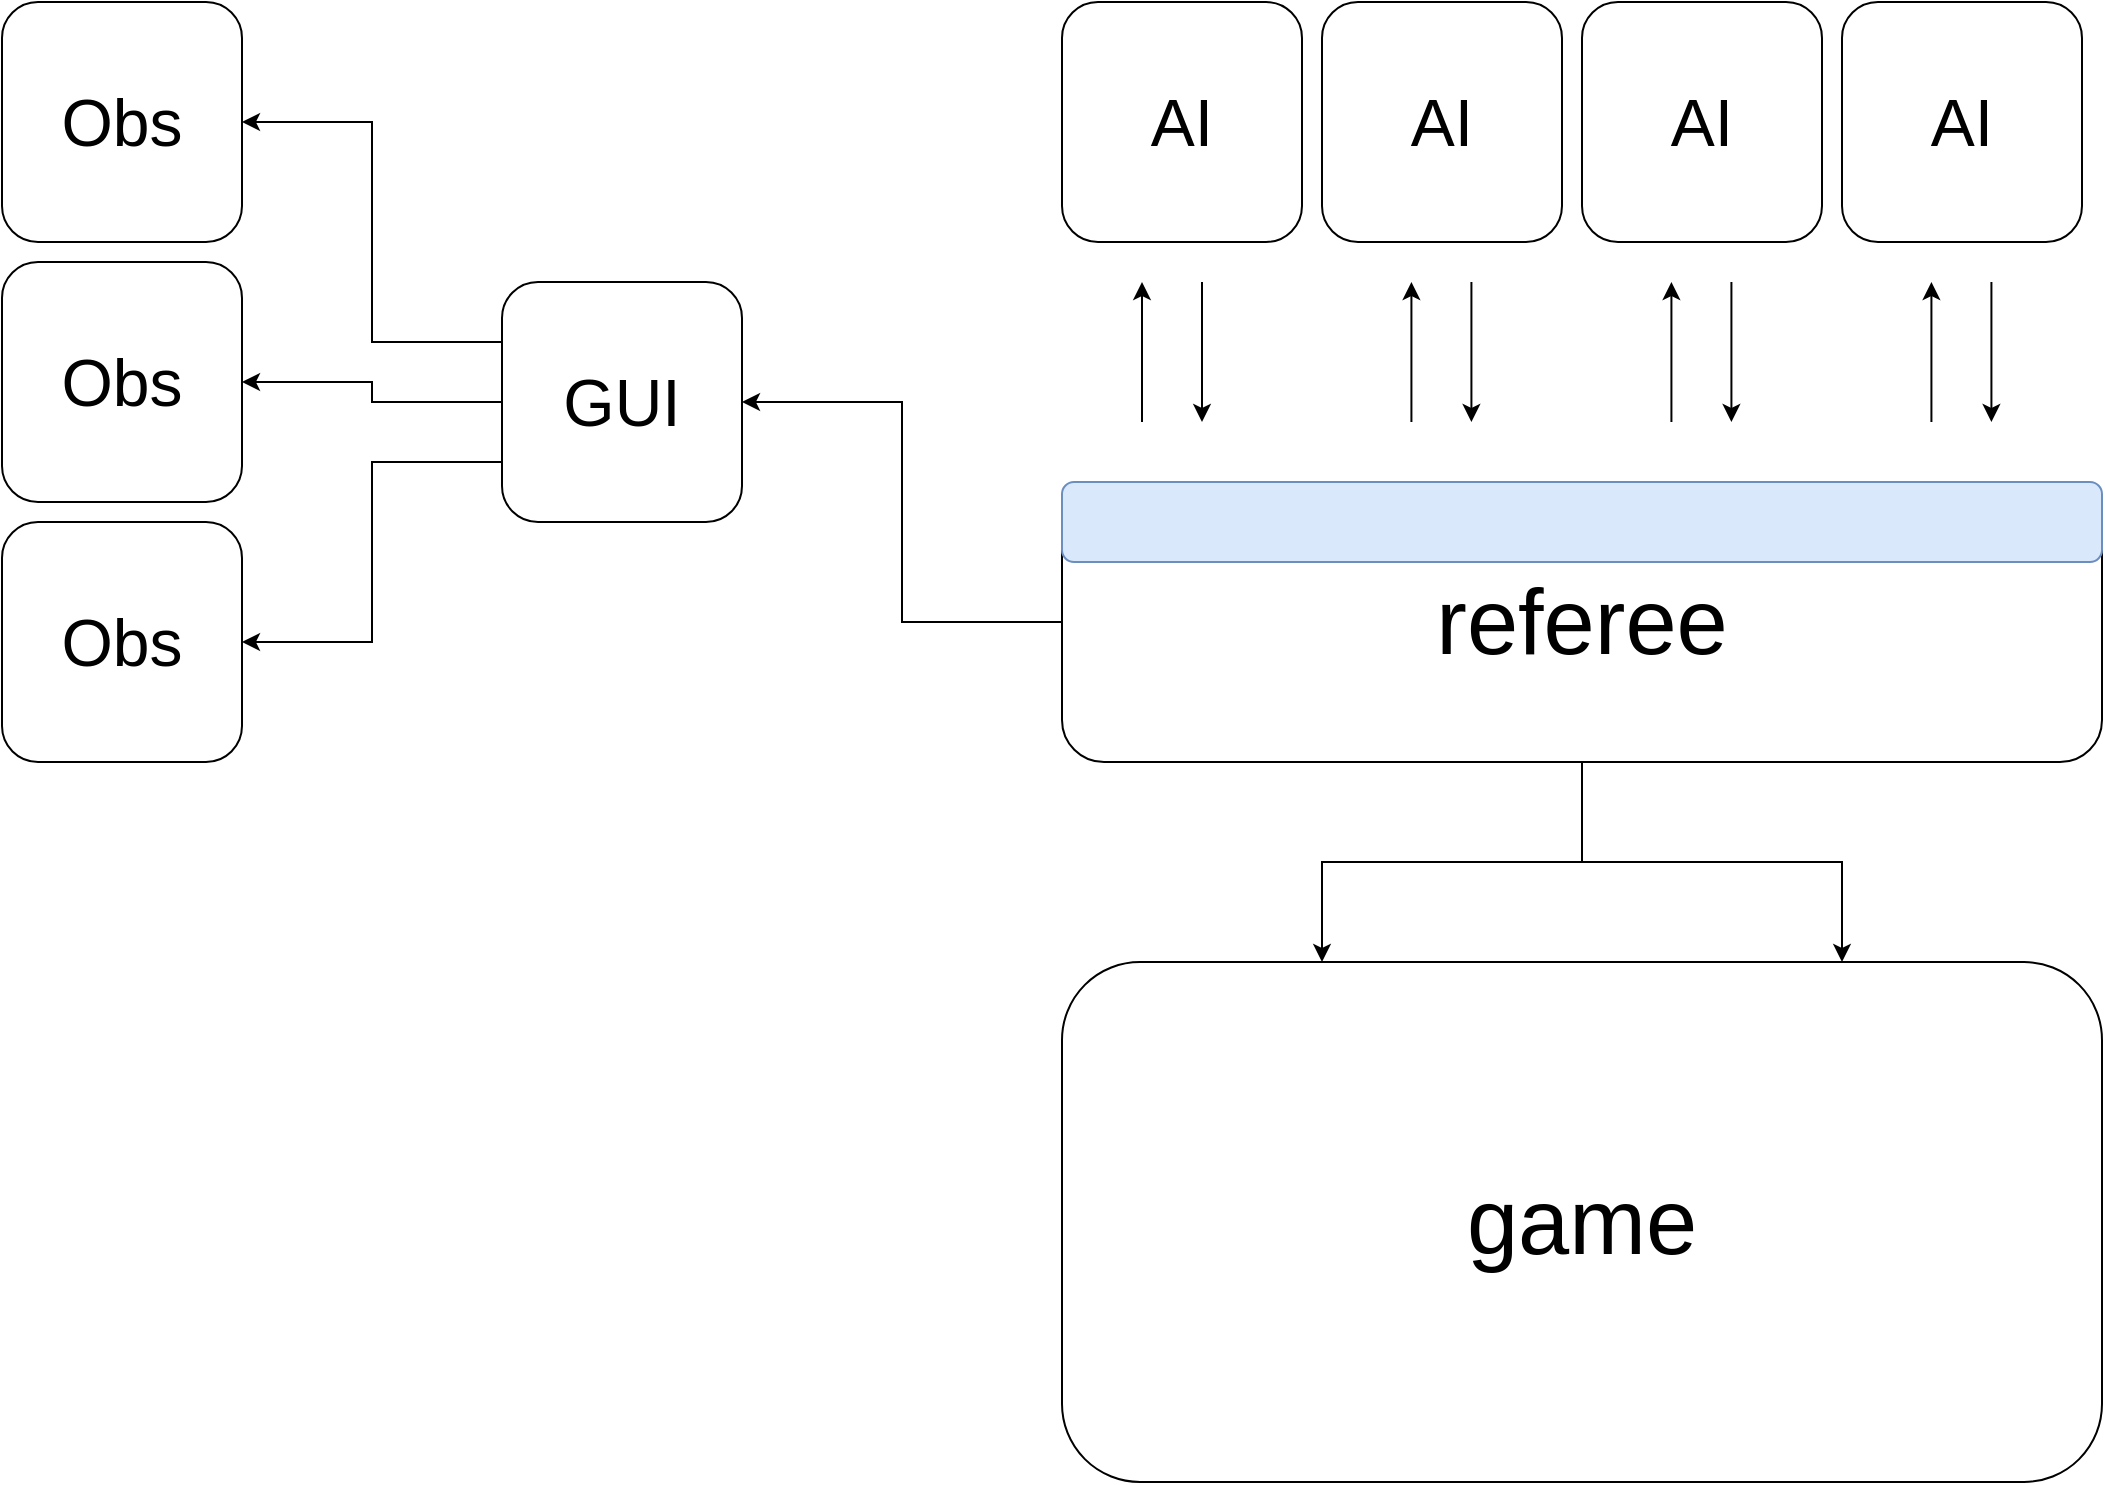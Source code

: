 <mxfile version="13.8.5" type="device"><diagram id="alxrB2GuM1vkzNEaHuxI" name="Page-1"><mxGraphModel dx="1311" dy="795" grid="1" gridSize="10" guides="1" tooltips="1" connect="1" arrows="1" fold="1" page="1" pageScale="1" pageWidth="1169" pageHeight="827" math="0" shadow="0"><root><mxCell id="0"/><mxCell id="1" parent="0"/><mxCell id="WcPMjEOAAiilXh-_dOQA-1" value="&lt;font style=&quot;font-size: 33px&quot;&gt;AI&lt;/font&gt;" style="rounded=1;whiteSpace=wrap;html=1;" parent="1" vertex="1"><mxGeometry x="610" y="40" width="120" height="120" as="geometry"/></mxCell><mxCell id="WcPMjEOAAiilXh-_dOQA-3" value="&lt;font style=&quot;font-size: 33px&quot;&gt;AI&lt;/font&gt;" style="rounded=1;whiteSpace=wrap;html=1;" parent="1" vertex="1"><mxGeometry x="1000" y="40" width="120" height="120" as="geometry"/></mxCell><mxCell id="WcPMjEOAAiilXh-_dOQA-5" value="&lt;font style=&quot;font-size: 33px&quot;&gt;AI&lt;/font&gt;" style="rounded=1;whiteSpace=wrap;html=1;" parent="1" vertex="1"><mxGeometry x="740" y="40" width="120" height="120" as="geometry"/></mxCell><mxCell id="WcPMjEOAAiilXh-_dOQA-6" value="&lt;font style=&quot;font-size: 33px&quot;&gt;AI&lt;/font&gt;" style="rounded=1;whiteSpace=wrap;html=1;" parent="1" vertex="1"><mxGeometry x="870" y="40" width="120" height="120" as="geometry"/></mxCell><mxCell id="WcPMjEOAAiilXh-_dOQA-17" style="edgeStyle=orthogonalEdgeStyle;rounded=0;orthogonalLoop=1;jettySize=auto;html=1;exitX=0;exitY=0.5;exitDx=0;exitDy=0;entryX=1;entryY=0.5;entryDx=0;entryDy=0;" parent="1" source="WcPMjEOAAiilXh-_dOQA-7" target="WcPMjEOAAiilXh-_dOQA-10" edge="1"><mxGeometry relative="1" as="geometry"/></mxCell><mxCell id="WcPMjEOAAiilXh-_dOQA-34" style="edgeStyle=orthogonalEdgeStyle;rounded=0;orthogonalLoop=1;jettySize=auto;html=1;entryX=0.25;entryY=0;entryDx=0;entryDy=0;startArrow=none;startFill=0;endArrow=classic;endFill=1;" parent="1" source="WcPMjEOAAiilXh-_dOQA-7" target="WcPMjEOAAiilXh-_dOQA-8" edge="1"><mxGeometry relative="1" as="geometry"/></mxCell><mxCell id="WcPMjEOAAiilXh-_dOQA-35" style="edgeStyle=orthogonalEdgeStyle;rounded=0;orthogonalLoop=1;jettySize=auto;html=1;entryX=0.75;entryY=0;entryDx=0;entryDy=0;startArrow=none;startFill=0;endArrow=classic;endFill=1;" parent="1" source="WcPMjEOAAiilXh-_dOQA-7" target="WcPMjEOAAiilXh-_dOQA-8" edge="1"><mxGeometry relative="1" as="geometry"/></mxCell><mxCell id="WcPMjEOAAiilXh-_dOQA-7" value="&lt;font style=&quot;font-size: 46px&quot;&gt;referee&lt;/font&gt;" style="rounded=1;whiteSpace=wrap;html=1;" parent="1" vertex="1"><mxGeometry x="610" y="280" width="520" height="140" as="geometry"/></mxCell><mxCell id="WcPMjEOAAiilXh-_dOQA-8" value="&lt;font style=&quot;font-size: 46px&quot;&gt;game&lt;/font&gt;" style="rounded=1;whiteSpace=wrap;html=1;" parent="1" vertex="1"><mxGeometry x="610" y="520" width="520" height="260" as="geometry"/></mxCell><mxCell id="WcPMjEOAAiilXh-_dOQA-20" style="edgeStyle=orthogonalEdgeStyle;rounded=0;orthogonalLoop=1;jettySize=auto;html=1;exitX=0;exitY=0.25;exitDx=0;exitDy=0;entryX=1;entryY=0.5;entryDx=0;entryDy=0;" parent="1" source="WcPMjEOAAiilXh-_dOQA-10" target="WcPMjEOAAiilXh-_dOQA-12" edge="1"><mxGeometry relative="1" as="geometry"/></mxCell><mxCell id="WcPMjEOAAiilXh-_dOQA-21" style="edgeStyle=orthogonalEdgeStyle;rounded=0;orthogonalLoop=1;jettySize=auto;html=1;exitX=0;exitY=0.5;exitDx=0;exitDy=0;" parent="1" source="WcPMjEOAAiilXh-_dOQA-10" target="WcPMjEOAAiilXh-_dOQA-14" edge="1"><mxGeometry relative="1" as="geometry"/></mxCell><mxCell id="WcPMjEOAAiilXh-_dOQA-22" style="edgeStyle=orthogonalEdgeStyle;rounded=0;orthogonalLoop=1;jettySize=auto;html=1;exitX=0;exitY=0.75;exitDx=0;exitDy=0;" parent="1" source="WcPMjEOAAiilXh-_dOQA-10" target="WcPMjEOAAiilXh-_dOQA-15" edge="1"><mxGeometry relative="1" as="geometry"/></mxCell><mxCell id="WcPMjEOAAiilXh-_dOQA-10" value="&lt;font style=&quot;font-size: 33px&quot;&gt;GUI&lt;/font&gt;" style="rounded=1;whiteSpace=wrap;html=1;" parent="1" vertex="1"><mxGeometry x="330" y="180" width="120" height="120" as="geometry"/></mxCell><mxCell id="WcPMjEOAAiilXh-_dOQA-12" value="&lt;font style=&quot;font-size: 33px&quot;&gt;Obs&lt;/font&gt;" style="rounded=1;whiteSpace=wrap;html=1;" parent="1" vertex="1"><mxGeometry x="80" y="40" width="120" height="120" as="geometry"/></mxCell><mxCell id="WcPMjEOAAiilXh-_dOQA-14" value="&lt;span style=&quot;font-size: 33px&quot;&gt;Obs&lt;/span&gt;" style="rounded=1;whiteSpace=wrap;html=1;" parent="1" vertex="1"><mxGeometry x="80" y="170" width="120" height="120" as="geometry"/></mxCell><mxCell id="WcPMjEOAAiilXh-_dOQA-15" value="&lt;span style=&quot;font-size: 33px&quot;&gt;Obs&lt;/span&gt;" style="rounded=1;whiteSpace=wrap;html=1;" parent="1" vertex="1"><mxGeometry x="80" y="300" width="120" height="120" as="geometry"/></mxCell><mxCell id="WcPMjEOAAiilXh-_dOQA-25" value="" style="endArrow=classic;html=1;" parent="1" edge="1"><mxGeometry width="50" height="50" relative="1" as="geometry"><mxPoint x="650" y="250" as="sourcePoint"/><mxPoint x="650" y="180" as="targetPoint"/></mxGeometry></mxCell><mxCell id="WcPMjEOAAiilXh-_dOQA-27" value="" style="endArrow=classic;html=1;" parent="1" edge="1"><mxGeometry width="50" height="50" relative="1" as="geometry"><mxPoint x="680" y="180" as="sourcePoint"/><mxPoint x="680" y="250" as="targetPoint"/></mxGeometry></mxCell><mxCell id="WcPMjEOAAiilXh-_dOQA-28" value="" style="endArrow=classic;html=1;" parent="1" edge="1"><mxGeometry width="50" height="50" relative="1" as="geometry"><mxPoint x="784.71" y="250" as="sourcePoint"/><mxPoint x="784.71" y="180" as="targetPoint"/></mxGeometry></mxCell><mxCell id="WcPMjEOAAiilXh-_dOQA-29" value="" style="endArrow=classic;html=1;" parent="1" edge="1"><mxGeometry width="50" height="50" relative="1" as="geometry"><mxPoint x="814.71" y="180" as="sourcePoint"/><mxPoint x="814.71" y="250" as="targetPoint"/></mxGeometry></mxCell><mxCell id="WcPMjEOAAiilXh-_dOQA-30" value="" style="endArrow=classic;html=1;" parent="1" edge="1"><mxGeometry width="50" height="50" relative="1" as="geometry"><mxPoint x="914.71" y="250" as="sourcePoint"/><mxPoint x="914.71" y="180" as="targetPoint"/></mxGeometry></mxCell><mxCell id="WcPMjEOAAiilXh-_dOQA-31" value="" style="endArrow=classic;html=1;" parent="1" edge="1"><mxGeometry width="50" height="50" relative="1" as="geometry"><mxPoint x="944.71" y="180" as="sourcePoint"/><mxPoint x="944.71" y="250" as="targetPoint"/></mxGeometry></mxCell><mxCell id="WcPMjEOAAiilXh-_dOQA-32" value="" style="endArrow=classic;html=1;" parent="1" edge="1"><mxGeometry width="50" height="50" relative="1" as="geometry"><mxPoint x="1044.71" y="250" as="sourcePoint"/><mxPoint x="1044.71" y="180" as="targetPoint"/></mxGeometry></mxCell><mxCell id="WcPMjEOAAiilXh-_dOQA-33" value="" style="endArrow=classic;html=1;" parent="1" edge="1"><mxGeometry width="50" height="50" relative="1" as="geometry"><mxPoint x="1074.71" y="180" as="sourcePoint"/><mxPoint x="1074.71" y="250" as="targetPoint"/></mxGeometry></mxCell><mxCell id="N8RNGE_6U-rjKe94LN5_-2" value="" style="rounded=1;whiteSpace=wrap;html=1;fillColor=#dae8fc;strokeColor=#6c8ebf;" vertex="1" parent="1"><mxGeometry x="610" y="280" width="520" height="40" as="geometry"/></mxCell></root></mxGraphModel></diagram></mxfile>